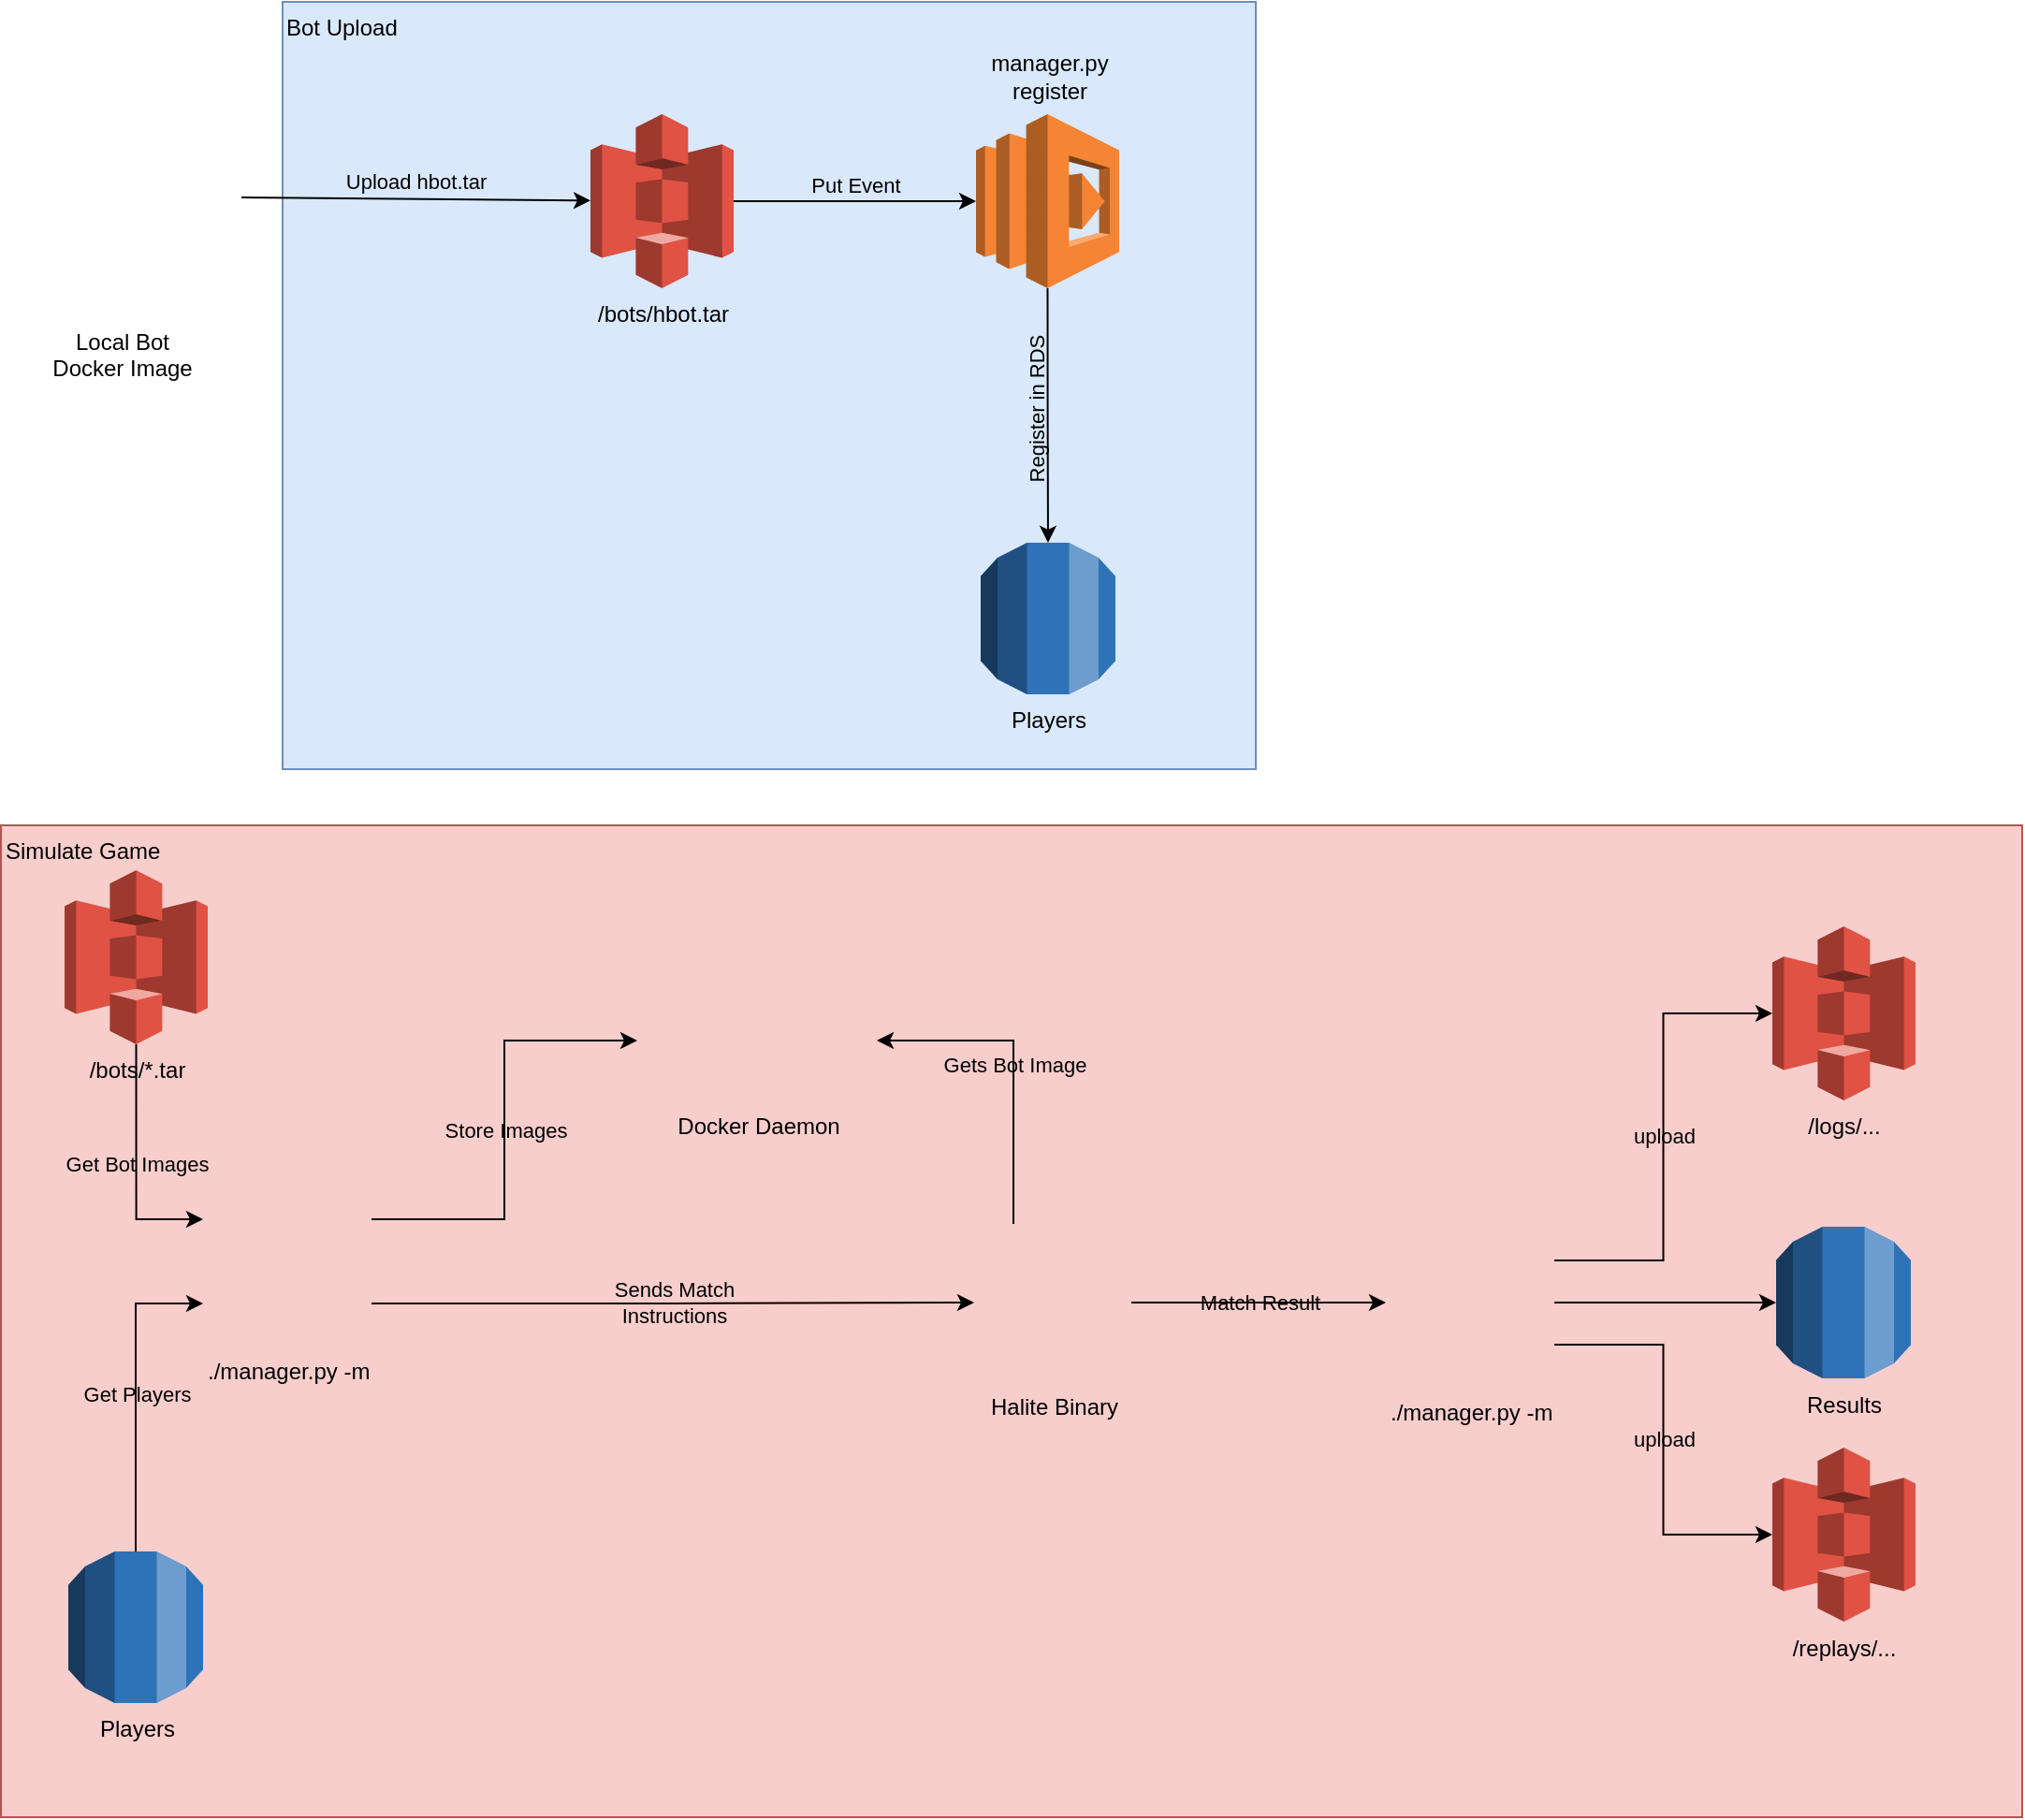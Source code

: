 <mxfile version="11.1.2" type="device"><diagram id="Ht1M8jgEwFfnCIfOTk4-" name="Page-1"><mxGraphModel dx="2258" dy="1297" grid="1" gridSize="10" guides="1" tooltips="1" connect="1" arrows="1" fold="1" page="1" pageScale="1" pageWidth="1169" pageHeight="827" math="0" shadow="0"><root><mxCell id="0"/><mxCell id="1" style="" parent="0"/><mxCell id="UedDFTUCcHywMPqGaG6f-8" value="Bot Upload" style="rounded=0;whiteSpace=wrap;html=1;align=left;verticalAlign=top;fillColor=#dae8fc;strokeColor=#6c8ebf;" parent="1" vertex="1"><mxGeometry x="210" y="20" width="520" height="410" as="geometry"/></mxCell><mxCell id="UedDFTUCcHywMPqGaG6f-25" value="Simulate Game" style="rounded=0;whiteSpace=wrap;html=1;align=left;verticalAlign=top;fillColor=#f8cecc;strokeColor=#b85450;" parent="1" vertex="1"><mxGeometry x="59.5" y="460" width="1080" height="530" as="geometry"/></mxCell><mxCell id="UedDFTUCcHywMPqGaG6f-1" value="main" parent="0"/><mxCell id="UedDFTUCcHywMPqGaG6f-15" value="Put Event" style="edgeStyle=orthogonalEdgeStyle;rounded=0;orthogonalLoop=1;jettySize=auto;html=1;exitX=1;exitY=0.5;exitDx=0;exitDy=0;exitPerimeter=0;verticalAlign=bottom;labelBackgroundColor=none;" parent="UedDFTUCcHywMPqGaG6f-1" source="UedDFTUCcHywMPqGaG6f-10" target="UedDFTUCcHywMPqGaG6f-14" edge="1"><mxGeometry relative="1" as="geometry"/></mxCell><mxCell id="UedDFTUCcHywMPqGaG6f-10" value="/bots/hbot.tar" style="outlineConnect=0;dashed=0;verticalLabelPosition=bottom;verticalAlign=top;align=center;html=1;shape=mxgraph.aws3.s3;fillColor=#E05243;gradientColor=none;" parent="UedDFTUCcHywMPqGaG6f-1" vertex="1"><mxGeometry x="374.5" y="80" width="76.5" height="93" as="geometry"/></mxCell><mxCell id="UedDFTUCcHywMPqGaG6f-11" value="Players" style="outlineConnect=0;dashed=0;verticalLabelPosition=bottom;verticalAlign=top;align=center;html=1;shape=mxgraph.aws3.rds;fillColor=#2E73B8;gradientColor=none;" parent="UedDFTUCcHywMPqGaG6f-1" vertex="1"><mxGeometry x="583" y="309" width="72" height="81" as="geometry"/></mxCell><mxCell id="UedDFTUCcHywMPqGaG6f-12" value="Upload hbot.tar" style="endArrow=classic;html=1;labelBackgroundColor=none;verticalAlign=bottom;" parent="UedDFTUCcHywMPqGaG6f-1" target="UedDFTUCcHywMPqGaG6f-10" edge="1" source="imKVvuVKEIdVUp7NAEsw-1"><mxGeometry width="50" height="50" relative="1" as="geometry"><mxPoint x="234.5" y="127" as="sourcePoint"/><mxPoint x="324.5" y="130" as="targetPoint"/></mxGeometry></mxCell><mxCell id="UedDFTUCcHywMPqGaG6f-16" value="Register in RDS" style="edgeStyle=orthogonalEdgeStyle;rounded=0;orthogonalLoop=1;jettySize=auto;html=1;exitX=0.5;exitY=1;exitDx=0;exitDy=0;exitPerimeter=0;align=center;labelBackgroundColor=none;horizontal=0;verticalAlign=bottom;" parent="UedDFTUCcHywMPqGaG6f-1" source="UedDFTUCcHywMPqGaG6f-14" target="UedDFTUCcHywMPqGaG6f-11" edge="1"><mxGeometry relative="1" as="geometry"/></mxCell><mxCell id="UedDFTUCcHywMPqGaG6f-14" value="" style="outlineConnect=0;dashed=0;verticalLabelPosition=bottom;verticalAlign=top;align=center;html=1;shape=mxgraph.aws3.lambda;fillColor=#F58534;gradientColor=none;" parent="UedDFTUCcHywMPqGaG6f-1" vertex="1"><mxGeometry x="580.5" y="80" width="76.5" height="93" as="geometry"/></mxCell><mxCell id="imKVvuVKEIdVUp7NAEsw-3" value="Store Images" style="edgeStyle=orthogonalEdgeStyle;rounded=0;orthogonalLoop=1;jettySize=auto;html=1;exitX=1;exitY=0.25;exitDx=0;exitDy=0;entryX=0;entryY=0.75;entryDx=0;entryDy=0;labelBackgroundColor=none;" edge="1" parent="UedDFTUCcHywMPqGaG6f-1" source="UedDFTUCcHywMPqGaG6f-26" target="imKVvuVKEIdVUp7NAEsw-2"><mxGeometry relative="1" as="geometry"/></mxCell><mxCell id="imKVvuVKEIdVUp7NAEsw-11" value="Sends Match&lt;br&gt;Instructions" style="edgeStyle=orthogonalEdgeStyle;rounded=0;orthogonalLoop=1;jettySize=auto;html=1;exitX=1;exitY=0.75;exitDx=0;exitDy=0;entryX=0;entryY=0.5;entryDx=0;entryDy=0;labelBackgroundColor=none;" edge="1" parent="UedDFTUCcHywMPqGaG6f-1" source="UedDFTUCcHywMPqGaG6f-26" target="imKVvuVKEIdVUp7NAEsw-10"><mxGeometry relative="1" as="geometry"/></mxCell><mxCell id="UedDFTUCcHywMPqGaG6f-26" value="./manager.py -m" style="shape=image;html=1;verticalAlign=top;verticalLabelPosition=bottom;labelBackgroundColor=none;imageAspect=0;aspect=fixed;image=https://cdn2.iconfinder.com/data/icons/perqui/48/cmd.png;align=left;labelBorderColor=none;" parent="UedDFTUCcHywMPqGaG6f-1" vertex="1"><mxGeometry x="167.5" y="648" width="90" height="90" as="geometry"/></mxCell><mxCell id="UedDFTUCcHywMPqGaG6f-27" value="manager.py register" style="text;html=1;strokeColor=none;fillColor=none;align=center;verticalAlign=middle;whiteSpace=wrap;rounded=0;labelBackgroundColor=none;" parent="UedDFTUCcHywMPqGaG6f-1" vertex="1"><mxGeometry x="599.5" y="50" width="40" height="20" as="geometry"/></mxCell><mxCell id="UedDFTUCcHywMPqGaG6f-31" value="/replays/..." style="outlineConnect=0;dashed=0;verticalLabelPosition=bottom;verticalAlign=top;align=center;html=1;shape=mxgraph.aws3.s3;fillColor=#E05243;gradientColor=none;labelBackgroundColor=none;" parent="UedDFTUCcHywMPqGaG6f-1" vertex="1"><mxGeometry x="1006" y="792.5" width="76.5" height="93" as="geometry"/></mxCell><mxCell id="imKVvuVKEIdVUp7NAEsw-1" value="&lt;div&gt;Local Bot &lt;br&gt;&lt;/div&gt;&lt;div&gt;Docker Image&lt;br&gt;&lt;/div&gt;" style="shape=image;html=1;verticalAlign=top;verticalLabelPosition=bottom;labelBackgroundColor=#ffffff;imageAspect=0;aspect=fixed;image=https://cdn4.iconfinder.com/data/icons/logos-and-brands/512/97_Docker_logo_logos-128.png" vertex="1" parent="UedDFTUCcHywMPqGaG6f-1"><mxGeometry x="60.0" y="60" width="128" height="128" as="geometry"/></mxCell><mxCell id="imKVvuVKEIdVUp7NAEsw-2" value="Docker Daemon" style="shape=image;html=1;verticalAlign=top;verticalLabelPosition=bottom;labelBackgroundColor=none;imageAspect=0;aspect=fixed;image=https://cdn4.iconfinder.com/data/icons/logos-and-brands/512/97_Docker_logo_logos-128.png" vertex="1" parent="UedDFTUCcHywMPqGaG6f-1"><mxGeometry x="399.5" y="479" width="128" height="128" as="geometry"/></mxCell><mxCell id="imKVvuVKEIdVUp7NAEsw-6" value="Get Players" style="edgeStyle=orthogonalEdgeStyle;rounded=0;orthogonalLoop=1;jettySize=auto;html=1;exitX=0.5;exitY=0;exitDx=0;exitDy=0;exitPerimeter=0;entryX=0;entryY=0.75;entryDx=0;entryDy=0;labelBackgroundColor=none;" edge="1" parent="UedDFTUCcHywMPqGaG6f-1" source="imKVvuVKEIdVUp7NAEsw-5" target="UedDFTUCcHywMPqGaG6f-26"><mxGeometry relative="1" as="geometry"/></mxCell><mxCell id="imKVvuVKEIdVUp7NAEsw-5" value="Players" style="outlineConnect=0;dashed=0;verticalLabelPosition=bottom;verticalAlign=top;align=center;html=1;shape=mxgraph.aws3.rds;fillColor=#2E73B8;gradientColor=none;" vertex="1" parent="UedDFTUCcHywMPqGaG6f-1"><mxGeometry x="95.5" y="848" width="72" height="81" as="geometry"/></mxCell><mxCell id="imKVvuVKEIdVUp7NAEsw-8" value="Get Bot Images" style="edgeStyle=orthogonalEdgeStyle;rounded=0;orthogonalLoop=1;jettySize=auto;html=1;exitX=0.5;exitY=1;exitDx=0;exitDy=0;exitPerimeter=0;entryX=0;entryY=0.25;entryDx=0;entryDy=0;labelBackgroundColor=none;" edge="1" parent="UedDFTUCcHywMPqGaG6f-1" source="imKVvuVKEIdVUp7NAEsw-7" target="UedDFTUCcHywMPqGaG6f-26"><mxGeometry relative="1" as="geometry"/></mxCell><mxCell id="imKVvuVKEIdVUp7NAEsw-7" value="/bots/*.tar" style="outlineConnect=0;dashed=0;verticalLabelPosition=bottom;verticalAlign=top;align=center;html=1;shape=mxgraph.aws3.s3;fillColor=#E05243;gradientColor=none;labelBackgroundColor=none;" vertex="1" parent="UedDFTUCcHywMPqGaG6f-1"><mxGeometry x="93.5" y="484" width="76.5" height="93" as="geometry"/></mxCell><mxCell id="imKVvuVKEIdVUp7NAEsw-12" value="Gets Bot Image" style="edgeStyle=orthogonalEdgeStyle;rounded=0;orthogonalLoop=1;jettySize=auto;html=1;exitX=0.25;exitY=0;exitDx=0;exitDy=0;entryX=1;entryY=0.75;entryDx=0;entryDy=0;labelBackgroundColor=none;" edge="1" parent="UedDFTUCcHywMPqGaG6f-1" source="imKVvuVKEIdVUp7NAEsw-10" target="imKVvuVKEIdVUp7NAEsw-2"><mxGeometry relative="1" as="geometry"/></mxCell><mxCell id="imKVvuVKEIdVUp7NAEsw-14" value="Match Result" style="edgeStyle=orthogonalEdgeStyle;rounded=0;orthogonalLoop=1;jettySize=auto;html=1;exitX=1;exitY=0.5;exitDx=0;exitDy=0;labelBackgroundColor=none;" edge="1" parent="UedDFTUCcHywMPqGaG6f-1" source="imKVvuVKEIdVUp7NAEsw-10" target="imKVvuVKEIdVUp7NAEsw-13"><mxGeometry relative="1" as="geometry"/></mxCell><mxCell id="imKVvuVKEIdVUp7NAEsw-10" value="Halite Binary" style="shape=image;html=1;verticalAlign=top;verticalLabelPosition=bottom;labelBackgroundColor=none;imageAspect=0;aspect=fixed;image=https://cdn4.iconfinder.com/data/icons/sanscons/black/64x64/binary.gif" vertex="1" parent="UedDFTUCcHywMPqGaG6f-1"><mxGeometry x="579.5" y="673" width="84" height="84" as="geometry"/></mxCell><mxCell id="imKVvuVKEIdVUp7NAEsw-16" value="upload" style="edgeStyle=orthogonalEdgeStyle;rounded=0;orthogonalLoop=1;jettySize=auto;html=1;exitX=1;exitY=0.25;exitDx=0;exitDy=0;entryX=0;entryY=0.5;entryDx=0;entryDy=0;entryPerimeter=0;labelBackgroundColor=none;" edge="1" parent="UedDFTUCcHywMPqGaG6f-1" source="imKVvuVKEIdVUp7NAEsw-13" target="imKVvuVKEIdVUp7NAEsw-15"><mxGeometry relative="1" as="geometry"/></mxCell><mxCell id="imKVvuVKEIdVUp7NAEsw-17" value="upload" style="edgeStyle=orthogonalEdgeStyle;rounded=0;orthogonalLoop=1;jettySize=auto;html=1;exitX=1;exitY=0.75;exitDx=0;exitDy=0;entryX=0;entryY=0.5;entryDx=0;entryDy=0;entryPerimeter=0;labelBackgroundColor=none;" edge="1" parent="UedDFTUCcHywMPqGaG6f-1" source="imKVvuVKEIdVUp7NAEsw-13" target="UedDFTUCcHywMPqGaG6f-31"><mxGeometry relative="1" as="geometry"/></mxCell><mxCell id="imKVvuVKEIdVUp7NAEsw-19" style="edgeStyle=orthogonalEdgeStyle;rounded=0;orthogonalLoop=1;jettySize=auto;html=1;exitX=1;exitY=0.5;exitDx=0;exitDy=0;entryX=0;entryY=0.5;entryDx=0;entryDy=0;entryPerimeter=0;labelBackgroundColor=none;" edge="1" parent="UedDFTUCcHywMPqGaG6f-1" source="imKVvuVKEIdVUp7NAEsw-13" target="imKVvuVKEIdVUp7NAEsw-18"><mxGeometry relative="1" as="geometry"/></mxCell><mxCell id="imKVvuVKEIdVUp7NAEsw-13" value="./manager.py -m" style="shape=image;html=1;verticalAlign=top;verticalLabelPosition=bottom;labelBackgroundColor=none;imageAspect=0;aspect=fixed;image=https://cdn2.iconfinder.com/data/icons/perqui/48/cmd.png;align=left;labelBorderColor=none;" vertex="1" parent="UedDFTUCcHywMPqGaG6f-1"><mxGeometry x="799.5" y="670" width="90" height="90" as="geometry"/></mxCell><mxCell id="imKVvuVKEIdVUp7NAEsw-15" value="/logs/..." style="outlineConnect=0;dashed=0;verticalLabelPosition=bottom;verticalAlign=top;align=center;html=1;shape=mxgraph.aws3.s3;fillColor=#E05243;gradientColor=none;labelBackgroundColor=none;" vertex="1" parent="UedDFTUCcHywMPqGaG6f-1"><mxGeometry x="1006" y="514" width="76.5" height="93" as="geometry"/></mxCell><mxCell id="imKVvuVKEIdVUp7NAEsw-18" value="Results" style="outlineConnect=0;dashed=0;verticalLabelPosition=bottom;verticalAlign=top;align=center;html=1;shape=mxgraph.aws3.rds;fillColor=#2E73B8;gradientColor=none;" vertex="1" parent="UedDFTUCcHywMPqGaG6f-1"><mxGeometry x="1008" y="674.5" width="72" height="81" as="geometry"/></mxCell></root></mxGraphModel></diagram></mxfile>